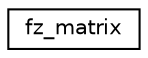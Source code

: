 digraph "Graphical Class Hierarchy"
{
 // LATEX_PDF_SIZE
  edge [fontname="Helvetica",fontsize="10",labelfontname="Helvetica",labelfontsize="10"];
  node [fontname="Helvetica",fontsize="10",shape=record];
  rankdir="LR";
  Node0 [label="fz_matrix",height=0.2,width=0.4,color="black", fillcolor="white", style="filled",URL="$structfz__matrix.html",tooltip=" "];
}

